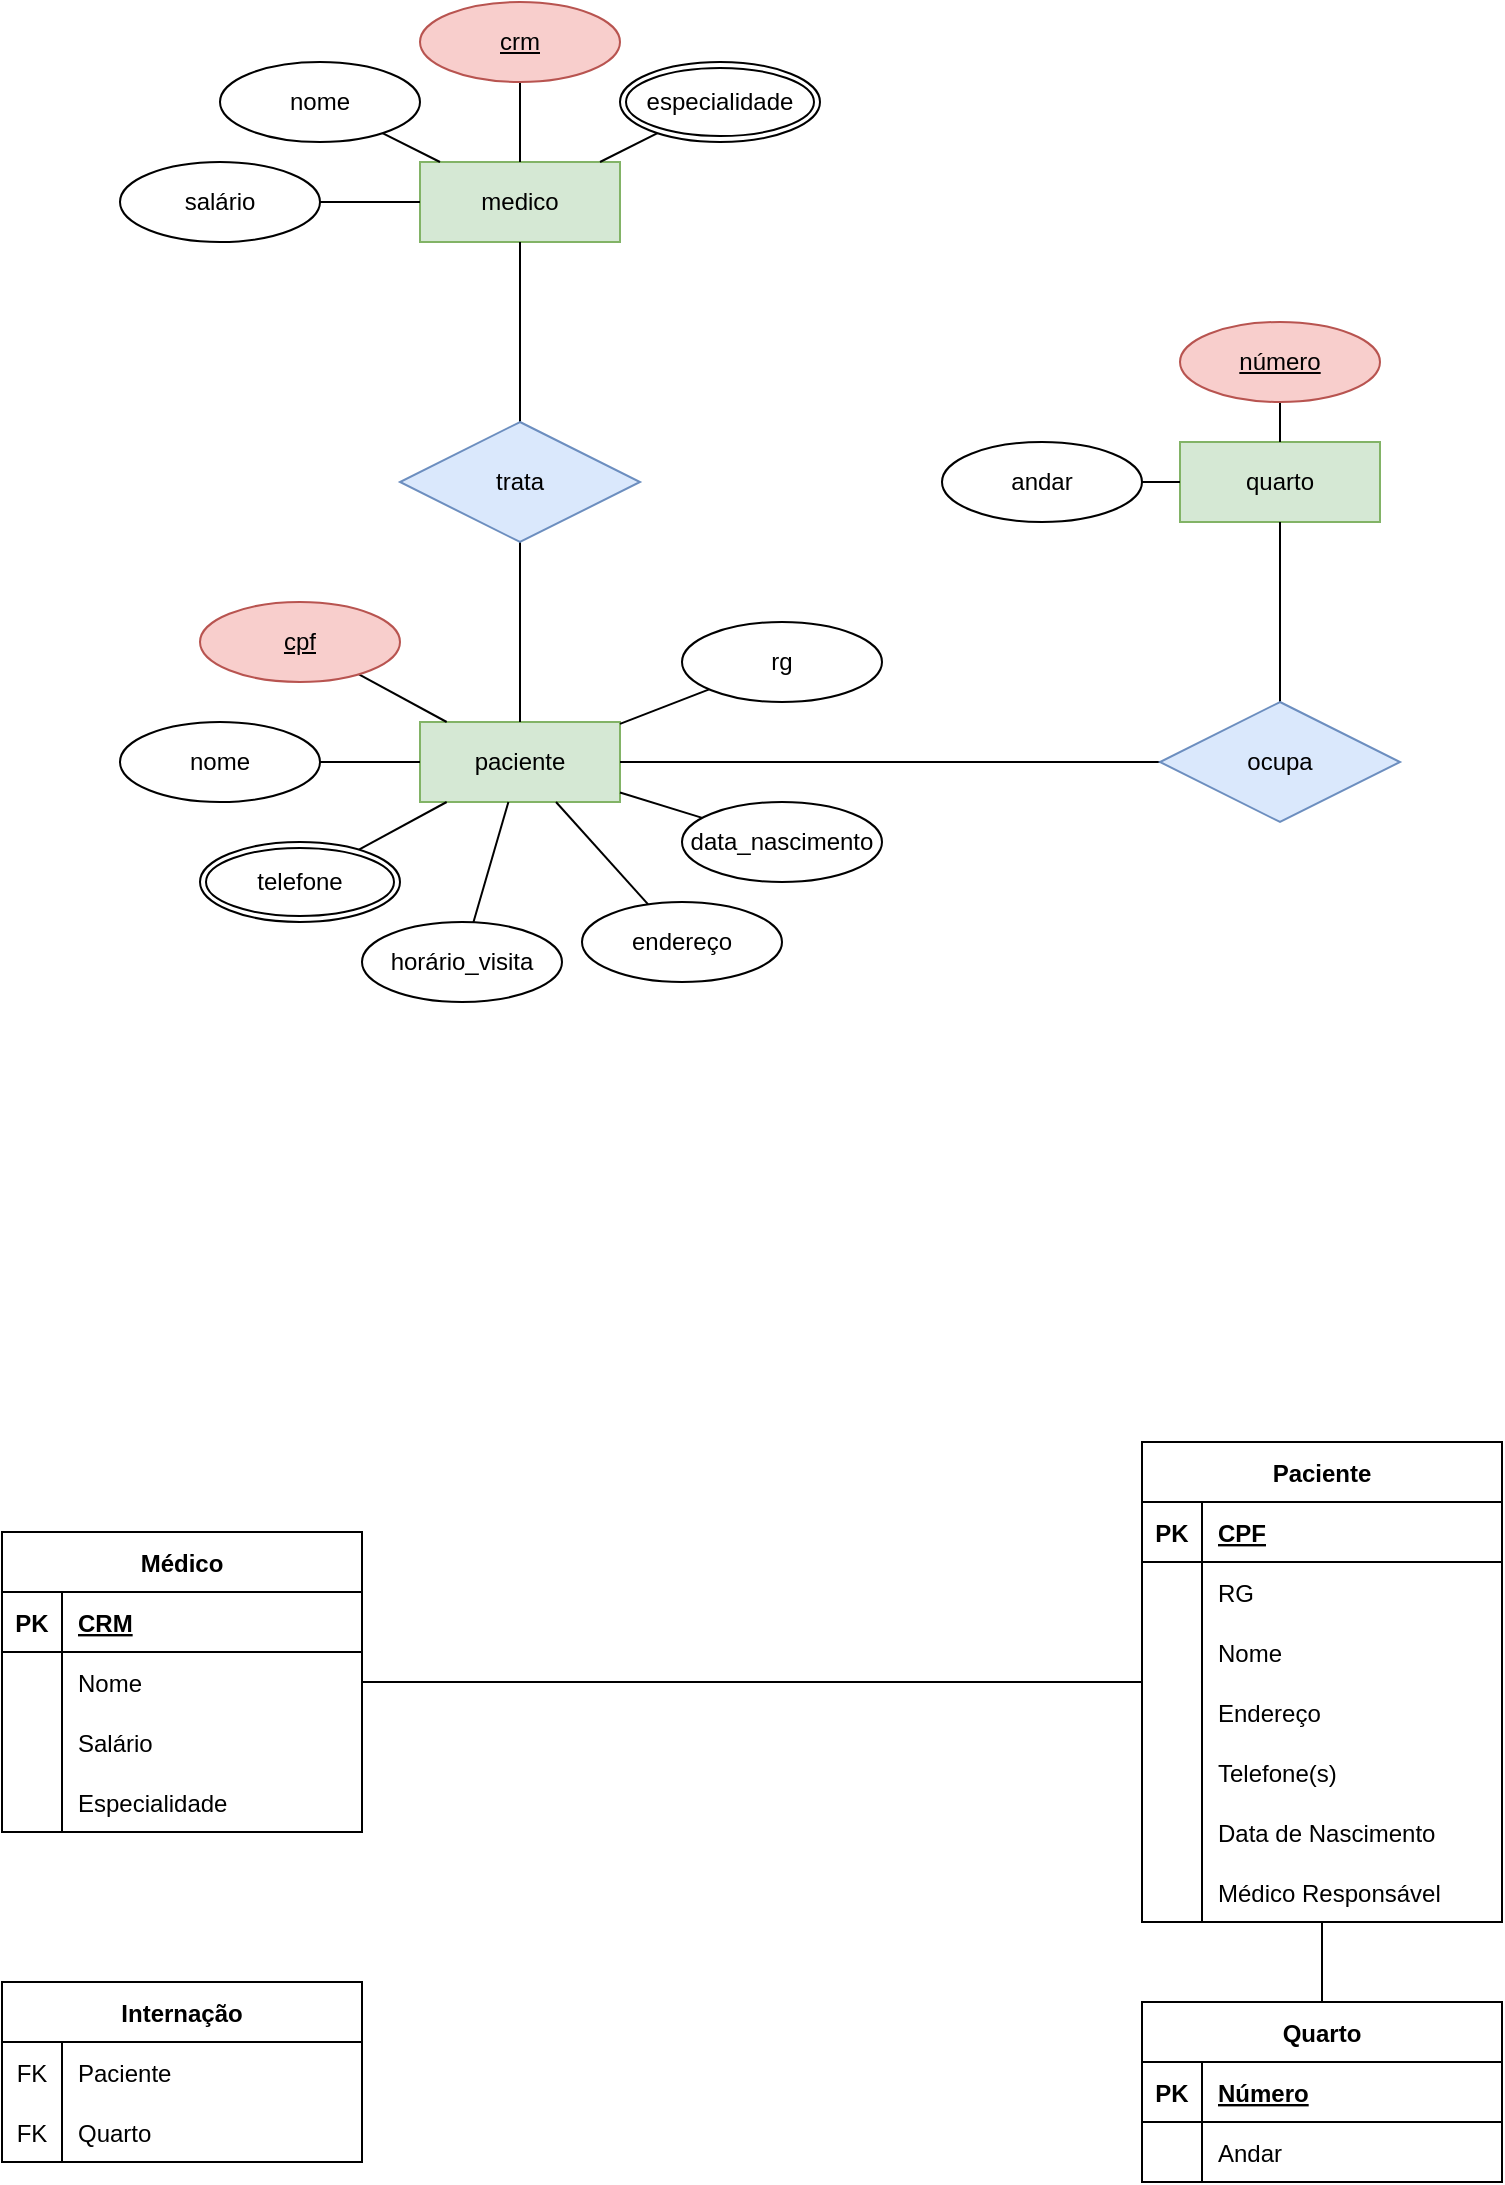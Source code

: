 <mxfile version="20.8.21" type="github">
  <diagram name="Página-1" id="3AIO7DQC8eQvnM0rA0-1">
    <mxGraphModel dx="1393" dy="758" grid="1" gridSize="10" guides="1" tooltips="1" connect="1" arrows="1" fold="1" page="1" pageScale="1" pageWidth="827" pageHeight="1169" math="0" shadow="0">
      <root>
        <mxCell id="0" />
        <mxCell id="1" parent="0" />
        <mxCell id="K6sb_gJMQFkPn2a9jANX-6" value="medico" style="whiteSpace=wrap;html=1;align=center;fillColor=#d5e8d4;strokeColor=#82b366;" vertex="1" parent="1">
          <mxGeometry x="249" y="120" width="100" height="40" as="geometry" />
        </mxCell>
        <mxCell id="K6sb_gJMQFkPn2a9jANX-7" value="paciente" style="whiteSpace=wrap;html=1;align=center;fillColor=#d5e8d4;strokeColor=#82b366;" vertex="1" parent="1">
          <mxGeometry x="249" y="400" width="100" height="40" as="geometry" />
        </mxCell>
        <mxCell id="K6sb_gJMQFkPn2a9jANX-8" value="quarto" style="whiteSpace=wrap;html=1;align=center;fillColor=#d5e8d4;strokeColor=#82b366;" vertex="1" parent="1">
          <mxGeometry x="629" y="260" width="100" height="40" as="geometry" />
        </mxCell>
        <mxCell id="K6sb_gJMQFkPn2a9jANX-24" style="rounded=0;orthogonalLoop=1;jettySize=auto;html=1;endArrow=none;endFill=0;" edge="1" parent="1" source="K6sb_gJMQFkPn2a9jANX-9" target="K6sb_gJMQFkPn2a9jANX-6">
          <mxGeometry relative="1" as="geometry" />
        </mxCell>
        <mxCell id="K6sb_gJMQFkPn2a9jANX-9" value="crm" style="ellipse;whiteSpace=wrap;html=1;align=center;fontStyle=4;fillColor=#f8cecc;strokeColor=#b85450;" vertex="1" parent="1">
          <mxGeometry x="249" y="40" width="100" height="40" as="geometry" />
        </mxCell>
        <mxCell id="K6sb_gJMQFkPn2a9jANX-25" style="edgeStyle=none;rounded=0;orthogonalLoop=1;jettySize=auto;html=1;endArrow=none;endFill=0;" edge="1" parent="1" source="K6sb_gJMQFkPn2a9jANX-10" target="K6sb_gJMQFkPn2a9jANX-6">
          <mxGeometry relative="1" as="geometry" />
        </mxCell>
        <mxCell id="K6sb_gJMQFkPn2a9jANX-10" value="nome" style="ellipse;whiteSpace=wrap;html=1;align=center;" vertex="1" parent="1">
          <mxGeometry x="149" y="70" width="100" height="40" as="geometry" />
        </mxCell>
        <mxCell id="K6sb_gJMQFkPn2a9jANX-27" style="edgeStyle=none;rounded=0;orthogonalLoop=1;jettySize=auto;html=1;endArrow=none;endFill=0;" edge="1" parent="1" source="K6sb_gJMQFkPn2a9jANX-12" target="K6sb_gJMQFkPn2a9jANX-6">
          <mxGeometry relative="1" as="geometry" />
        </mxCell>
        <mxCell id="K6sb_gJMQFkPn2a9jANX-12" value="salário" style="ellipse;whiteSpace=wrap;html=1;align=center;" vertex="1" parent="1">
          <mxGeometry x="99" y="120" width="100" height="40" as="geometry" />
        </mxCell>
        <mxCell id="K6sb_gJMQFkPn2a9jANX-32" style="edgeStyle=none;rounded=0;orthogonalLoop=1;jettySize=auto;html=1;endArrow=none;endFill=0;" edge="1" parent="1" source="K6sb_gJMQFkPn2a9jANX-14" target="K6sb_gJMQFkPn2a9jANX-7">
          <mxGeometry relative="1" as="geometry" />
        </mxCell>
        <mxCell id="K6sb_gJMQFkPn2a9jANX-14" value="rg" style="ellipse;whiteSpace=wrap;html=1;align=center;" vertex="1" parent="1">
          <mxGeometry x="380" y="350" width="100" height="40" as="geometry" />
        </mxCell>
        <mxCell id="K6sb_gJMQFkPn2a9jANX-31" style="edgeStyle=none;rounded=0;orthogonalLoop=1;jettySize=auto;html=1;endArrow=none;endFill=0;" edge="1" parent="1" source="K6sb_gJMQFkPn2a9jANX-15" target="K6sb_gJMQFkPn2a9jANX-7">
          <mxGeometry relative="1" as="geometry" />
        </mxCell>
        <mxCell id="K6sb_gJMQFkPn2a9jANX-15" value="nome" style="ellipse;whiteSpace=wrap;html=1;align=center;" vertex="1" parent="1">
          <mxGeometry x="99" y="400" width="100" height="40" as="geometry" />
        </mxCell>
        <mxCell id="K6sb_gJMQFkPn2a9jANX-30" style="edgeStyle=none;rounded=0;orthogonalLoop=1;jettySize=auto;html=1;endArrow=none;endFill=0;" edge="1" parent="1" source="K6sb_gJMQFkPn2a9jANX-16" target="K6sb_gJMQFkPn2a9jANX-7">
          <mxGeometry relative="1" as="geometry" />
        </mxCell>
        <mxCell id="K6sb_gJMQFkPn2a9jANX-16" value="endereço" style="ellipse;whiteSpace=wrap;html=1;align=center;" vertex="1" parent="1">
          <mxGeometry x="330" y="490" width="100" height="40" as="geometry" />
        </mxCell>
        <mxCell id="K6sb_gJMQFkPn2a9jANX-29" style="edgeStyle=none;rounded=0;orthogonalLoop=1;jettySize=auto;html=1;endArrow=none;endFill=0;" edge="1" parent="1" source="K6sb_gJMQFkPn2a9jANX-18" target="K6sb_gJMQFkPn2a9jANX-7">
          <mxGeometry relative="1" as="geometry" />
        </mxCell>
        <mxCell id="K6sb_gJMQFkPn2a9jANX-18" value="cpf" style="ellipse;whiteSpace=wrap;html=1;align=center;fontStyle=4;fillColor=#f8cecc;strokeColor=#b85450;" vertex="1" parent="1">
          <mxGeometry x="139" y="340" width="100" height="40" as="geometry" />
        </mxCell>
        <mxCell id="K6sb_gJMQFkPn2a9jANX-33" style="edgeStyle=none;rounded=0;orthogonalLoop=1;jettySize=auto;html=1;endArrow=none;endFill=0;" edge="1" parent="1" source="K6sb_gJMQFkPn2a9jANX-19" target="K6sb_gJMQFkPn2a9jANX-7">
          <mxGeometry relative="1" as="geometry" />
        </mxCell>
        <mxCell id="K6sb_gJMQFkPn2a9jANX-19" value="data_nascimento" style="ellipse;whiteSpace=wrap;html=1;align=center;" vertex="1" parent="1">
          <mxGeometry x="380" y="440" width="100" height="40" as="geometry" />
        </mxCell>
        <mxCell id="K6sb_gJMQFkPn2a9jANX-34" style="edgeStyle=none;rounded=0;orthogonalLoop=1;jettySize=auto;html=1;endArrow=none;endFill=0;" edge="1" parent="1" source="K6sb_gJMQFkPn2a9jANX-20" target="K6sb_gJMQFkPn2a9jANX-8">
          <mxGeometry relative="1" as="geometry" />
        </mxCell>
        <mxCell id="K6sb_gJMQFkPn2a9jANX-20" value="número" style="ellipse;whiteSpace=wrap;html=1;align=center;fontStyle=4;fillColor=#f8cecc;strokeColor=#b85450;" vertex="1" parent="1">
          <mxGeometry x="629" y="200" width="100" height="40" as="geometry" />
        </mxCell>
        <mxCell id="K6sb_gJMQFkPn2a9jANX-35" style="edgeStyle=none;rounded=0;orthogonalLoop=1;jettySize=auto;html=1;endArrow=none;endFill=0;" edge="1" parent="1" source="K6sb_gJMQFkPn2a9jANX-21" target="K6sb_gJMQFkPn2a9jANX-8">
          <mxGeometry relative="1" as="geometry" />
        </mxCell>
        <mxCell id="K6sb_gJMQFkPn2a9jANX-21" value="andar" style="ellipse;whiteSpace=wrap;html=1;align=center;" vertex="1" parent="1">
          <mxGeometry x="510" y="260" width="100" height="40" as="geometry" />
        </mxCell>
        <mxCell id="K6sb_gJMQFkPn2a9jANX-41" style="edgeStyle=none;rounded=0;orthogonalLoop=1;jettySize=auto;html=1;endArrow=none;endFill=0;" edge="1" parent="1" source="K6sb_gJMQFkPn2a9jANX-22" target="K6sb_gJMQFkPn2a9jANX-6">
          <mxGeometry relative="1" as="geometry" />
        </mxCell>
        <mxCell id="K6sb_gJMQFkPn2a9jANX-42" style="edgeStyle=none;rounded=0;orthogonalLoop=1;jettySize=auto;html=1;endArrow=none;endFill=0;" edge="1" parent="1" source="K6sb_gJMQFkPn2a9jANX-22" target="K6sb_gJMQFkPn2a9jANX-7">
          <mxGeometry relative="1" as="geometry" />
        </mxCell>
        <mxCell id="K6sb_gJMQFkPn2a9jANX-22" value="trata" style="shape=rhombus;perimeter=rhombusPerimeter;whiteSpace=wrap;html=1;align=center;fillColor=#dae8fc;strokeColor=#6c8ebf;" vertex="1" parent="1">
          <mxGeometry x="239" y="250" width="120" height="60" as="geometry" />
        </mxCell>
        <mxCell id="K6sb_gJMQFkPn2a9jANX-28" style="edgeStyle=none;rounded=0;orthogonalLoop=1;jettySize=auto;html=1;endArrow=none;endFill=0;" edge="1" parent="1" source="K6sb_gJMQFkPn2a9jANX-23" target="K6sb_gJMQFkPn2a9jANX-7">
          <mxGeometry relative="1" as="geometry" />
        </mxCell>
        <mxCell id="K6sb_gJMQFkPn2a9jANX-23" value="telefone" style="ellipse;shape=doubleEllipse;margin=3;whiteSpace=wrap;html=1;align=center;" vertex="1" parent="1">
          <mxGeometry x="139" y="460" width="100" height="40" as="geometry" />
        </mxCell>
        <mxCell id="K6sb_gJMQFkPn2a9jANX-36" style="edgeStyle=none;rounded=0;orthogonalLoop=1;jettySize=auto;html=1;exitX=0.5;exitY=0;exitDx=0;exitDy=0;endArrow=none;endFill=0;" edge="1" parent="1" source="K6sb_gJMQFkPn2a9jANX-18" target="K6sb_gJMQFkPn2a9jANX-18">
          <mxGeometry relative="1" as="geometry" />
        </mxCell>
        <mxCell id="K6sb_gJMQFkPn2a9jANX-46" style="edgeStyle=none;rounded=0;orthogonalLoop=1;jettySize=auto;html=1;endArrow=none;endFill=0;" edge="1" parent="1" source="K6sb_gJMQFkPn2a9jANX-45" target="K6sb_gJMQFkPn2a9jANX-7">
          <mxGeometry relative="1" as="geometry" />
        </mxCell>
        <mxCell id="K6sb_gJMQFkPn2a9jANX-47" style="edgeStyle=none;rounded=0;orthogonalLoop=1;jettySize=auto;html=1;endArrow=none;endFill=0;" edge="1" parent="1" source="K6sb_gJMQFkPn2a9jANX-45" target="K6sb_gJMQFkPn2a9jANX-8">
          <mxGeometry relative="1" as="geometry" />
        </mxCell>
        <mxCell id="K6sb_gJMQFkPn2a9jANX-45" value="ocupa" style="shape=rhombus;perimeter=rhombusPerimeter;whiteSpace=wrap;html=1;align=center;fillColor=#dae8fc;strokeColor=#6c8ebf;" vertex="1" parent="1">
          <mxGeometry x="619" y="390" width="120" height="60" as="geometry" />
        </mxCell>
        <mxCell id="K6sb_gJMQFkPn2a9jANX-58" style="edgeStyle=none;rounded=0;orthogonalLoop=1;jettySize=auto;html=1;endArrow=none;endFill=0;" edge="1" parent="1" source="K6sb_gJMQFkPn2a9jANX-54" target="K6sb_gJMQFkPn2a9jANX-7">
          <mxGeometry relative="1" as="geometry" />
        </mxCell>
        <mxCell id="K6sb_gJMQFkPn2a9jANX-54" value="horário_visita" style="ellipse;whiteSpace=wrap;html=1;align=center;" vertex="1" parent="1">
          <mxGeometry x="220" y="500" width="100" height="40" as="geometry" />
        </mxCell>
        <mxCell id="K6sb_gJMQFkPn2a9jANX-147" style="edgeStyle=none;rounded=0;orthogonalLoop=1;jettySize=auto;html=1;endArrow=none;endFill=0;" edge="1" parent="1" source="K6sb_gJMQFkPn2a9jANX-73" target="K6sb_gJMQFkPn2a9jANX-86">
          <mxGeometry relative="1" as="geometry" />
        </mxCell>
        <mxCell id="K6sb_gJMQFkPn2a9jANX-73" value="Médico" style="shape=table;startSize=30;container=1;collapsible=1;childLayout=tableLayout;fixedRows=1;rowLines=0;fontStyle=1;align=center;resizeLast=1;" vertex="1" parent="1">
          <mxGeometry x="40" y="805" width="180" height="150" as="geometry" />
        </mxCell>
        <mxCell id="K6sb_gJMQFkPn2a9jANX-74" value="" style="shape=tableRow;horizontal=0;startSize=0;swimlaneHead=0;swimlaneBody=0;fillColor=none;collapsible=0;dropTarget=0;points=[[0,0.5],[1,0.5]];portConstraint=eastwest;top=0;left=0;right=0;bottom=1;" vertex="1" parent="K6sb_gJMQFkPn2a9jANX-73">
          <mxGeometry y="30" width="180" height="30" as="geometry" />
        </mxCell>
        <mxCell id="K6sb_gJMQFkPn2a9jANX-75" value="PK" style="shape=partialRectangle;connectable=0;fillColor=none;top=0;left=0;bottom=0;right=0;fontStyle=1;overflow=hidden;" vertex="1" parent="K6sb_gJMQFkPn2a9jANX-74">
          <mxGeometry width="30" height="30" as="geometry">
            <mxRectangle width="30" height="30" as="alternateBounds" />
          </mxGeometry>
        </mxCell>
        <mxCell id="K6sb_gJMQFkPn2a9jANX-76" value="CRM" style="shape=partialRectangle;connectable=0;fillColor=none;top=0;left=0;bottom=0;right=0;align=left;spacingLeft=6;fontStyle=5;overflow=hidden;" vertex="1" parent="K6sb_gJMQFkPn2a9jANX-74">
          <mxGeometry x="30" width="150" height="30" as="geometry">
            <mxRectangle width="150" height="30" as="alternateBounds" />
          </mxGeometry>
        </mxCell>
        <mxCell id="K6sb_gJMQFkPn2a9jANX-77" value="" style="shape=tableRow;horizontal=0;startSize=0;swimlaneHead=0;swimlaneBody=0;fillColor=none;collapsible=0;dropTarget=0;points=[[0,0.5],[1,0.5]];portConstraint=eastwest;top=0;left=0;right=0;bottom=0;" vertex="1" parent="K6sb_gJMQFkPn2a9jANX-73">
          <mxGeometry y="60" width="180" height="30" as="geometry" />
        </mxCell>
        <mxCell id="K6sb_gJMQFkPn2a9jANX-78" value="" style="shape=partialRectangle;connectable=0;fillColor=none;top=0;left=0;bottom=0;right=0;editable=1;overflow=hidden;" vertex="1" parent="K6sb_gJMQFkPn2a9jANX-77">
          <mxGeometry width="30" height="30" as="geometry">
            <mxRectangle width="30" height="30" as="alternateBounds" />
          </mxGeometry>
        </mxCell>
        <mxCell id="K6sb_gJMQFkPn2a9jANX-79" value="Nome" style="shape=partialRectangle;connectable=0;fillColor=none;top=0;left=0;bottom=0;right=0;align=left;spacingLeft=6;overflow=hidden;" vertex="1" parent="K6sb_gJMQFkPn2a9jANX-77">
          <mxGeometry x="30" width="150" height="30" as="geometry">
            <mxRectangle width="150" height="30" as="alternateBounds" />
          </mxGeometry>
        </mxCell>
        <mxCell id="K6sb_gJMQFkPn2a9jANX-80" value="" style="shape=tableRow;horizontal=0;startSize=0;swimlaneHead=0;swimlaneBody=0;fillColor=none;collapsible=0;dropTarget=0;points=[[0,0.5],[1,0.5]];portConstraint=eastwest;top=0;left=0;right=0;bottom=0;" vertex="1" parent="K6sb_gJMQFkPn2a9jANX-73">
          <mxGeometry y="90" width="180" height="30" as="geometry" />
        </mxCell>
        <mxCell id="K6sb_gJMQFkPn2a9jANX-81" value="" style="shape=partialRectangle;connectable=0;fillColor=none;top=0;left=0;bottom=0;right=0;editable=1;overflow=hidden;" vertex="1" parent="K6sb_gJMQFkPn2a9jANX-80">
          <mxGeometry width="30" height="30" as="geometry">
            <mxRectangle width="30" height="30" as="alternateBounds" />
          </mxGeometry>
        </mxCell>
        <mxCell id="K6sb_gJMQFkPn2a9jANX-82" value="Salário" style="shape=partialRectangle;connectable=0;fillColor=none;top=0;left=0;bottom=0;right=0;align=left;spacingLeft=6;overflow=hidden;" vertex="1" parent="K6sb_gJMQFkPn2a9jANX-80">
          <mxGeometry x="30" width="150" height="30" as="geometry">
            <mxRectangle width="150" height="30" as="alternateBounds" />
          </mxGeometry>
        </mxCell>
        <mxCell id="K6sb_gJMQFkPn2a9jANX-83" value="" style="shape=tableRow;horizontal=0;startSize=0;swimlaneHead=0;swimlaneBody=0;fillColor=none;collapsible=0;dropTarget=0;points=[[0,0.5],[1,0.5]];portConstraint=eastwest;top=0;left=0;right=0;bottom=0;" vertex="1" parent="K6sb_gJMQFkPn2a9jANX-73">
          <mxGeometry y="120" width="180" height="30" as="geometry" />
        </mxCell>
        <mxCell id="K6sb_gJMQFkPn2a9jANX-84" value="" style="shape=partialRectangle;connectable=0;fillColor=none;top=0;left=0;bottom=0;right=0;editable=1;overflow=hidden;" vertex="1" parent="K6sb_gJMQFkPn2a9jANX-83">
          <mxGeometry width="30" height="30" as="geometry">
            <mxRectangle width="30" height="30" as="alternateBounds" />
          </mxGeometry>
        </mxCell>
        <mxCell id="K6sb_gJMQFkPn2a9jANX-85" value="Especialidade" style="shape=partialRectangle;connectable=0;fillColor=none;top=0;left=0;bottom=0;right=0;align=left;spacingLeft=6;overflow=hidden;" vertex="1" parent="K6sb_gJMQFkPn2a9jANX-83">
          <mxGeometry x="30" width="150" height="30" as="geometry">
            <mxRectangle width="150" height="30" as="alternateBounds" />
          </mxGeometry>
        </mxCell>
        <mxCell id="K6sb_gJMQFkPn2a9jANX-86" value="Paciente" style="shape=table;startSize=30;container=1;collapsible=1;childLayout=tableLayout;fixedRows=1;rowLines=0;fontStyle=1;align=center;resizeLast=1;" vertex="1" parent="1">
          <mxGeometry x="610" y="760" width="180" height="240" as="geometry" />
        </mxCell>
        <mxCell id="K6sb_gJMQFkPn2a9jANX-87" value="" style="shape=tableRow;horizontal=0;startSize=0;swimlaneHead=0;swimlaneBody=0;fillColor=none;collapsible=0;dropTarget=0;points=[[0,0.5],[1,0.5]];portConstraint=eastwest;top=0;left=0;right=0;bottom=1;" vertex="1" parent="K6sb_gJMQFkPn2a9jANX-86">
          <mxGeometry y="30" width="180" height="30" as="geometry" />
        </mxCell>
        <mxCell id="K6sb_gJMQFkPn2a9jANX-88" value="PK" style="shape=partialRectangle;connectable=0;fillColor=none;top=0;left=0;bottom=0;right=0;fontStyle=1;overflow=hidden;" vertex="1" parent="K6sb_gJMQFkPn2a9jANX-87">
          <mxGeometry width="30" height="30" as="geometry">
            <mxRectangle width="30" height="30" as="alternateBounds" />
          </mxGeometry>
        </mxCell>
        <mxCell id="K6sb_gJMQFkPn2a9jANX-89" value="CPF" style="shape=partialRectangle;connectable=0;fillColor=none;top=0;left=0;bottom=0;right=0;align=left;spacingLeft=6;fontStyle=5;overflow=hidden;" vertex="1" parent="K6sb_gJMQFkPn2a9jANX-87">
          <mxGeometry x="30" width="150" height="30" as="geometry">
            <mxRectangle width="150" height="30" as="alternateBounds" />
          </mxGeometry>
        </mxCell>
        <mxCell id="K6sb_gJMQFkPn2a9jANX-90" value="" style="shape=tableRow;horizontal=0;startSize=0;swimlaneHead=0;swimlaneBody=0;fillColor=none;collapsible=0;dropTarget=0;points=[[0,0.5],[1,0.5]];portConstraint=eastwest;top=0;left=0;right=0;bottom=0;" vertex="1" parent="K6sb_gJMQFkPn2a9jANX-86">
          <mxGeometry y="60" width="180" height="30" as="geometry" />
        </mxCell>
        <mxCell id="K6sb_gJMQFkPn2a9jANX-91" value="" style="shape=partialRectangle;connectable=0;fillColor=none;top=0;left=0;bottom=0;right=0;editable=1;overflow=hidden;" vertex="1" parent="K6sb_gJMQFkPn2a9jANX-90">
          <mxGeometry width="30" height="30" as="geometry">
            <mxRectangle width="30" height="30" as="alternateBounds" />
          </mxGeometry>
        </mxCell>
        <mxCell id="K6sb_gJMQFkPn2a9jANX-92" value="RG" style="shape=partialRectangle;connectable=0;fillColor=none;top=0;left=0;bottom=0;right=0;align=left;spacingLeft=6;overflow=hidden;" vertex="1" parent="K6sb_gJMQFkPn2a9jANX-90">
          <mxGeometry x="30" width="150" height="30" as="geometry">
            <mxRectangle width="150" height="30" as="alternateBounds" />
          </mxGeometry>
        </mxCell>
        <mxCell id="K6sb_gJMQFkPn2a9jANX-93" value="" style="shape=tableRow;horizontal=0;startSize=0;swimlaneHead=0;swimlaneBody=0;fillColor=none;collapsible=0;dropTarget=0;points=[[0,0.5],[1,0.5]];portConstraint=eastwest;top=0;left=0;right=0;bottom=0;" vertex="1" parent="K6sb_gJMQFkPn2a9jANX-86">
          <mxGeometry y="90" width="180" height="30" as="geometry" />
        </mxCell>
        <mxCell id="K6sb_gJMQFkPn2a9jANX-94" value="" style="shape=partialRectangle;connectable=0;fillColor=none;top=0;left=0;bottom=0;right=0;editable=1;overflow=hidden;" vertex="1" parent="K6sb_gJMQFkPn2a9jANX-93">
          <mxGeometry width="30" height="30" as="geometry">
            <mxRectangle width="30" height="30" as="alternateBounds" />
          </mxGeometry>
        </mxCell>
        <mxCell id="K6sb_gJMQFkPn2a9jANX-95" value="Nome" style="shape=partialRectangle;connectable=0;fillColor=none;top=0;left=0;bottom=0;right=0;align=left;spacingLeft=6;overflow=hidden;" vertex="1" parent="K6sb_gJMQFkPn2a9jANX-93">
          <mxGeometry x="30" width="150" height="30" as="geometry">
            <mxRectangle width="150" height="30" as="alternateBounds" />
          </mxGeometry>
        </mxCell>
        <mxCell id="K6sb_gJMQFkPn2a9jANX-125" value="" style="shape=tableRow;horizontal=0;startSize=0;swimlaneHead=0;swimlaneBody=0;fillColor=none;collapsible=0;dropTarget=0;points=[[0,0.5],[1,0.5]];portConstraint=eastwest;top=0;left=0;right=0;bottom=0;" vertex="1" parent="K6sb_gJMQFkPn2a9jANX-86">
          <mxGeometry y="120" width="180" height="30" as="geometry" />
        </mxCell>
        <mxCell id="K6sb_gJMQFkPn2a9jANX-126" value="" style="shape=partialRectangle;connectable=0;fillColor=none;top=0;left=0;bottom=0;right=0;editable=1;overflow=hidden;" vertex="1" parent="K6sb_gJMQFkPn2a9jANX-125">
          <mxGeometry width="30" height="30" as="geometry">
            <mxRectangle width="30" height="30" as="alternateBounds" />
          </mxGeometry>
        </mxCell>
        <mxCell id="K6sb_gJMQFkPn2a9jANX-127" value="Endereço" style="shape=partialRectangle;connectable=0;fillColor=none;top=0;left=0;bottom=0;right=0;align=left;spacingLeft=6;overflow=hidden;" vertex="1" parent="K6sb_gJMQFkPn2a9jANX-125">
          <mxGeometry x="30" width="150" height="30" as="geometry">
            <mxRectangle width="150" height="30" as="alternateBounds" />
          </mxGeometry>
        </mxCell>
        <mxCell id="K6sb_gJMQFkPn2a9jANX-128" value="" style="shape=tableRow;horizontal=0;startSize=0;swimlaneHead=0;swimlaneBody=0;fillColor=none;collapsible=0;dropTarget=0;points=[[0,0.5],[1,0.5]];portConstraint=eastwest;top=0;left=0;right=0;bottom=0;" vertex="1" parent="K6sb_gJMQFkPn2a9jANX-86">
          <mxGeometry y="150" width="180" height="30" as="geometry" />
        </mxCell>
        <mxCell id="K6sb_gJMQFkPn2a9jANX-129" value="" style="shape=partialRectangle;connectable=0;fillColor=none;top=0;left=0;bottom=0;right=0;editable=1;overflow=hidden;" vertex="1" parent="K6sb_gJMQFkPn2a9jANX-128">
          <mxGeometry width="30" height="30" as="geometry">
            <mxRectangle width="30" height="30" as="alternateBounds" />
          </mxGeometry>
        </mxCell>
        <mxCell id="K6sb_gJMQFkPn2a9jANX-130" value="Telefone(s)" style="shape=partialRectangle;connectable=0;fillColor=none;top=0;left=0;bottom=0;right=0;align=left;spacingLeft=6;overflow=hidden;" vertex="1" parent="K6sb_gJMQFkPn2a9jANX-128">
          <mxGeometry x="30" width="150" height="30" as="geometry">
            <mxRectangle width="150" height="30" as="alternateBounds" />
          </mxGeometry>
        </mxCell>
        <mxCell id="K6sb_gJMQFkPn2a9jANX-131" value="" style="shape=tableRow;horizontal=0;startSize=0;swimlaneHead=0;swimlaneBody=0;fillColor=none;collapsible=0;dropTarget=0;points=[[0,0.5],[1,0.5]];portConstraint=eastwest;top=0;left=0;right=0;bottom=0;" vertex="1" parent="K6sb_gJMQFkPn2a9jANX-86">
          <mxGeometry y="180" width="180" height="30" as="geometry" />
        </mxCell>
        <mxCell id="K6sb_gJMQFkPn2a9jANX-132" value="" style="shape=partialRectangle;connectable=0;fillColor=none;top=0;left=0;bottom=0;right=0;editable=1;overflow=hidden;" vertex="1" parent="K6sb_gJMQFkPn2a9jANX-131">
          <mxGeometry width="30" height="30" as="geometry">
            <mxRectangle width="30" height="30" as="alternateBounds" />
          </mxGeometry>
        </mxCell>
        <mxCell id="K6sb_gJMQFkPn2a9jANX-133" value="Data de Nascimento" style="shape=partialRectangle;connectable=0;fillColor=none;top=0;left=0;bottom=0;right=0;align=left;spacingLeft=6;overflow=hidden;" vertex="1" parent="K6sb_gJMQFkPn2a9jANX-131">
          <mxGeometry x="30" width="150" height="30" as="geometry">
            <mxRectangle width="150" height="30" as="alternateBounds" />
          </mxGeometry>
        </mxCell>
        <mxCell id="K6sb_gJMQFkPn2a9jANX-96" value="" style="shape=tableRow;horizontal=0;startSize=0;swimlaneHead=0;swimlaneBody=0;fillColor=none;collapsible=0;dropTarget=0;points=[[0,0.5],[1,0.5]];portConstraint=eastwest;top=0;left=0;right=0;bottom=0;" vertex="1" parent="K6sb_gJMQFkPn2a9jANX-86">
          <mxGeometry y="210" width="180" height="30" as="geometry" />
        </mxCell>
        <mxCell id="K6sb_gJMQFkPn2a9jANX-97" value="" style="shape=partialRectangle;connectable=0;fillColor=none;top=0;left=0;bottom=0;right=0;editable=1;overflow=hidden;" vertex="1" parent="K6sb_gJMQFkPn2a9jANX-96">
          <mxGeometry width="30" height="30" as="geometry">
            <mxRectangle width="30" height="30" as="alternateBounds" />
          </mxGeometry>
        </mxCell>
        <mxCell id="K6sb_gJMQFkPn2a9jANX-98" value="Médico Responsável" style="shape=partialRectangle;connectable=0;fillColor=none;top=0;left=0;bottom=0;right=0;align=left;spacingLeft=6;overflow=hidden;" vertex="1" parent="K6sb_gJMQFkPn2a9jANX-96">
          <mxGeometry x="30" width="150" height="30" as="geometry">
            <mxRectangle width="150" height="30" as="alternateBounds" />
          </mxGeometry>
        </mxCell>
        <mxCell id="K6sb_gJMQFkPn2a9jANX-112" value="Internação" style="shape=table;startSize=30;container=1;collapsible=1;childLayout=tableLayout;fixedRows=1;rowLines=0;fontStyle=1;align=center;resizeLast=1;" vertex="1" parent="1">
          <mxGeometry x="40" y="1030" width="180" height="90" as="geometry" />
        </mxCell>
        <mxCell id="K6sb_gJMQFkPn2a9jANX-137" value="" style="shape=tableRow;horizontal=0;startSize=0;swimlaneHead=0;swimlaneBody=0;fillColor=none;collapsible=0;dropTarget=0;points=[[0,0.5],[1,0.5]];portConstraint=eastwest;top=0;left=0;right=0;bottom=0;" vertex="1" parent="K6sb_gJMQFkPn2a9jANX-112">
          <mxGeometry y="30" width="180" height="30" as="geometry" />
        </mxCell>
        <mxCell id="K6sb_gJMQFkPn2a9jANX-138" value="FK" style="shape=partialRectangle;connectable=0;fillColor=none;top=0;left=0;bottom=0;right=0;fontStyle=0;overflow=hidden;" vertex="1" parent="K6sb_gJMQFkPn2a9jANX-137">
          <mxGeometry width="30" height="30" as="geometry">
            <mxRectangle width="30" height="30" as="alternateBounds" />
          </mxGeometry>
        </mxCell>
        <mxCell id="K6sb_gJMQFkPn2a9jANX-139" value="Paciente" style="shape=partialRectangle;connectable=0;fillColor=none;top=0;left=0;bottom=0;right=0;align=left;spacingLeft=6;fontStyle=0;overflow=hidden;" vertex="1" parent="K6sb_gJMQFkPn2a9jANX-137">
          <mxGeometry x="30" width="150" height="30" as="geometry">
            <mxRectangle width="150" height="30" as="alternateBounds" />
          </mxGeometry>
        </mxCell>
        <mxCell id="K6sb_gJMQFkPn2a9jANX-134" value="" style="shape=tableRow;horizontal=0;startSize=0;swimlaneHead=0;swimlaneBody=0;fillColor=none;collapsible=0;dropTarget=0;points=[[0,0.5],[1,0.5]];portConstraint=eastwest;top=0;left=0;right=0;bottom=0;" vertex="1" parent="K6sb_gJMQFkPn2a9jANX-112">
          <mxGeometry y="60" width="180" height="30" as="geometry" />
        </mxCell>
        <mxCell id="K6sb_gJMQFkPn2a9jANX-135" value="FK" style="shape=partialRectangle;connectable=0;fillColor=none;top=0;left=0;bottom=0;right=0;fontStyle=0;overflow=hidden;" vertex="1" parent="K6sb_gJMQFkPn2a9jANX-134">
          <mxGeometry width="30" height="30" as="geometry">
            <mxRectangle width="30" height="30" as="alternateBounds" />
          </mxGeometry>
        </mxCell>
        <mxCell id="K6sb_gJMQFkPn2a9jANX-136" value="Quarto" style="shape=partialRectangle;connectable=0;fillColor=none;top=0;left=0;bottom=0;right=0;align=left;spacingLeft=6;fontStyle=0;overflow=hidden;" vertex="1" parent="K6sb_gJMQFkPn2a9jANX-134">
          <mxGeometry x="30" width="150" height="30" as="geometry">
            <mxRectangle width="150" height="30" as="alternateBounds" />
          </mxGeometry>
        </mxCell>
        <mxCell id="K6sb_gJMQFkPn2a9jANX-148" style="edgeStyle=none;rounded=0;orthogonalLoop=1;jettySize=auto;html=1;endArrow=none;endFill=0;" edge="1" parent="1" source="K6sb_gJMQFkPn2a9jANX-140" target="K6sb_gJMQFkPn2a9jANX-86">
          <mxGeometry relative="1" as="geometry" />
        </mxCell>
        <mxCell id="K6sb_gJMQFkPn2a9jANX-140" value="Quarto" style="shape=table;startSize=30;container=1;collapsible=1;childLayout=tableLayout;fixedRows=1;rowLines=0;fontStyle=1;align=center;resizeLast=1;" vertex="1" parent="1">
          <mxGeometry x="610" y="1040" width="180" height="90" as="geometry" />
        </mxCell>
        <mxCell id="K6sb_gJMQFkPn2a9jANX-141" value="" style="shape=tableRow;horizontal=0;startSize=0;swimlaneHead=0;swimlaneBody=0;fillColor=none;collapsible=0;dropTarget=0;points=[[0,0.5],[1,0.5]];portConstraint=eastwest;top=0;left=0;right=0;bottom=1;" vertex="1" parent="K6sb_gJMQFkPn2a9jANX-140">
          <mxGeometry y="30" width="180" height="30" as="geometry" />
        </mxCell>
        <mxCell id="K6sb_gJMQFkPn2a9jANX-142" value="PK" style="shape=partialRectangle;connectable=0;fillColor=none;top=0;left=0;bottom=0;right=0;fontStyle=1;overflow=hidden;" vertex="1" parent="K6sb_gJMQFkPn2a9jANX-141">
          <mxGeometry width="30" height="30" as="geometry">
            <mxRectangle width="30" height="30" as="alternateBounds" />
          </mxGeometry>
        </mxCell>
        <mxCell id="K6sb_gJMQFkPn2a9jANX-143" value="Número" style="shape=partialRectangle;connectable=0;fillColor=none;top=0;left=0;bottom=0;right=0;align=left;spacingLeft=6;fontStyle=5;overflow=hidden;" vertex="1" parent="K6sb_gJMQFkPn2a9jANX-141">
          <mxGeometry x="30" width="150" height="30" as="geometry">
            <mxRectangle width="150" height="30" as="alternateBounds" />
          </mxGeometry>
        </mxCell>
        <mxCell id="K6sb_gJMQFkPn2a9jANX-144" value="" style="shape=tableRow;horizontal=0;startSize=0;swimlaneHead=0;swimlaneBody=0;fillColor=none;collapsible=0;dropTarget=0;points=[[0,0.5],[1,0.5]];portConstraint=eastwest;top=0;left=0;right=0;bottom=0;" vertex="1" parent="K6sb_gJMQFkPn2a9jANX-140">
          <mxGeometry y="60" width="180" height="30" as="geometry" />
        </mxCell>
        <mxCell id="K6sb_gJMQFkPn2a9jANX-145" value="" style="shape=partialRectangle;connectable=0;fillColor=none;top=0;left=0;bottom=0;right=0;editable=1;overflow=hidden;" vertex="1" parent="K6sb_gJMQFkPn2a9jANX-144">
          <mxGeometry width="30" height="30" as="geometry">
            <mxRectangle width="30" height="30" as="alternateBounds" />
          </mxGeometry>
        </mxCell>
        <mxCell id="K6sb_gJMQFkPn2a9jANX-146" value="Andar" style="shape=partialRectangle;connectable=0;fillColor=none;top=0;left=0;bottom=0;right=0;align=left;spacingLeft=6;overflow=hidden;" vertex="1" parent="K6sb_gJMQFkPn2a9jANX-144">
          <mxGeometry x="30" width="150" height="30" as="geometry">
            <mxRectangle width="150" height="30" as="alternateBounds" />
          </mxGeometry>
        </mxCell>
        <mxCell id="K6sb_gJMQFkPn2a9jANX-150" style="edgeStyle=none;rounded=0;orthogonalLoop=1;jettySize=auto;html=1;endArrow=none;endFill=0;" edge="1" parent="1" source="K6sb_gJMQFkPn2a9jANX-149" target="K6sb_gJMQFkPn2a9jANX-6">
          <mxGeometry relative="1" as="geometry" />
        </mxCell>
        <mxCell id="K6sb_gJMQFkPn2a9jANX-149" value="especialidade" style="ellipse;shape=doubleEllipse;margin=3;whiteSpace=wrap;html=1;align=center;" vertex="1" parent="1">
          <mxGeometry x="349" y="70" width="100" height="40" as="geometry" />
        </mxCell>
      </root>
    </mxGraphModel>
  </diagram>
</mxfile>
